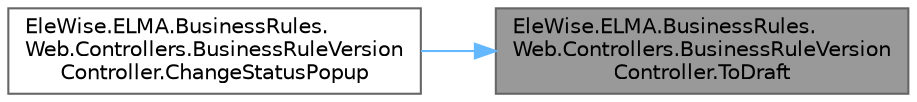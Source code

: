 digraph "EleWise.ELMA.BusinessRules.Web.Controllers.BusinessRuleVersionController.ToDraft"
{
 // LATEX_PDF_SIZE
  bgcolor="transparent";
  edge [fontname=Helvetica,fontsize=10,labelfontname=Helvetica,labelfontsize=10];
  node [fontname=Helvetica,fontsize=10,shape=box,height=0.2,width=0.4];
  rankdir="RL";
  Node1 [id="Node000001",label="EleWise.ELMA.BusinessRules.\lWeb.Controllers.BusinessRuleVersion\lController.ToDraft",height=0.2,width=0.4,color="gray40", fillcolor="grey60", style="filled", fontcolor="black",tooltip="Установить версию текущим черновиком"];
  Node1 -> Node2 [id="edge1_Node000001_Node000002",dir="back",color="steelblue1",style="solid",tooltip=" "];
  Node2 [id="Node000002",label="EleWise.ELMA.BusinessRules.\lWeb.Controllers.BusinessRuleVersion\lController.ChangeStatusPopup",height=0.2,width=0.4,color="grey40", fillcolor="white", style="filled",URL="$class_ele_wise_1_1_e_l_m_a_1_1_business_rules_1_1_web_1_1_controllers_1_1_business_rule_version_controller.html#ad0189f44e14c3c4a616677a9d35ae85b",tooltip="Изменить статус версии бизнес-правила"];
}
